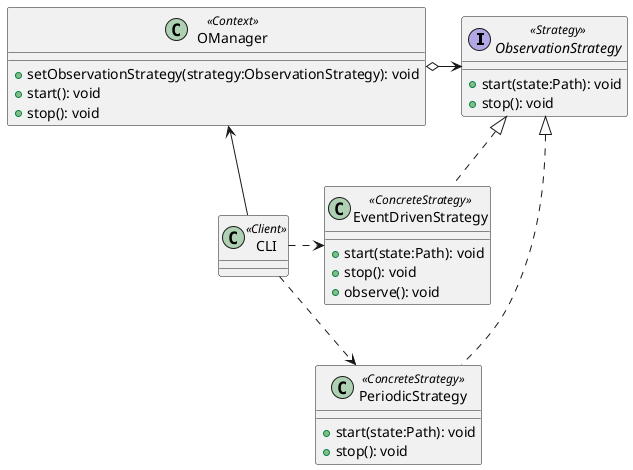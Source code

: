 @startuml 

Interface ObservationStrategy <<Strategy>> {
    + start(state:Path): void
    + stop(): void
}

class EventDrivenStrategy <<ConcreteStrategy>> {
    + start(state:Path): void
    + stop(): void
    + observe(): void
}

class PeriodicStrategy <<ConcreteStrategy>> {
    + start(state:Path): void
    + stop(): void
}

class OManager <<Context>> {
    + setObservationStrategy(strategy:ObservationStrategy): void
    + start(): void
    + stop(): void
}

class CLI <<Client>> {
}


CLI -u-> OManager
CLI .right.> EventDrivenStrategy
CLI ..> PeriodicStrategy

ObservationStrategy <|.. EventDrivenStrategy
ObservationStrategy <|.. PeriodicStrategy

OManager o-right-> ObservationStrategy



@enduml